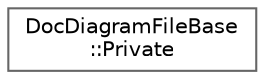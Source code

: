 digraph "Graphical Class Hierarchy"
{
 // INTERACTIVE_SVG=YES
 // LATEX_PDF_SIZE
  bgcolor="transparent";
  edge [fontname=Helvetica,fontsize=10,labelfontname=Helvetica,labelfontsize=10];
  node [fontname=Helvetica,fontsize=10,shape=box,height=0.2,width=0.4];
  rankdir="LR";
  Node0 [label="DocDiagramFileBase\l::Private",height=0.2,width=0.4,color="grey40", fillcolor="white", style="filled",URL="$dd/dc7/struct_doc_diagram_file_base_1_1_private.html",tooltip=" "];
}
